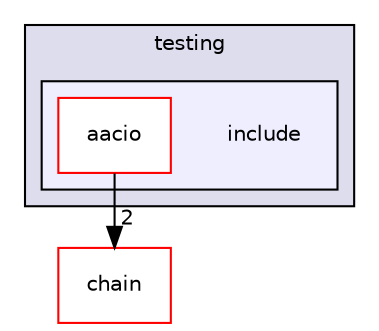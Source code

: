 digraph "libraries/testing/include" {
  compound=true
  node [ fontsize="10", fontname="Helvetica"];
  edge [ labelfontsize="10", labelfontname="Helvetica"];
  subgraph clusterdir_a0ddc15358d31c1e837ef7d62dbe44eb {
    graph [ bgcolor="#ddddee", pencolor="black", label="testing" fontname="Helvetica", fontsize="10", URL="dir_a0ddc15358d31c1e837ef7d62dbe44eb.html"]
  subgraph clusterdir_bd56e2696dcdad99b9987f15a44dbe8d {
    graph [ bgcolor="#eeeeff", pencolor="black", label="" URL="dir_bd56e2696dcdad99b9987f15a44dbe8d.html"];
    dir_bd56e2696dcdad99b9987f15a44dbe8d [shape=plaintext label="include"];
    dir_15035440ac3b1fc9eb1910034f37ee60 [shape=box label="aacio" color="red" fillcolor="white" style="filled" URL="dir_15035440ac3b1fc9eb1910034f37ee60.html"];
  }
  }
  dir_94df585d4e205d65756e56c0817a7014 [shape=box label="chain" fillcolor="white" style="filled" color="red" URL="dir_94df585d4e205d65756e56c0817a7014.html"];
  dir_15035440ac3b1fc9eb1910034f37ee60->dir_94df585d4e205d65756e56c0817a7014 [headlabel="2", labeldistance=1.5 headhref="dir_001812_000005.html"];
}
